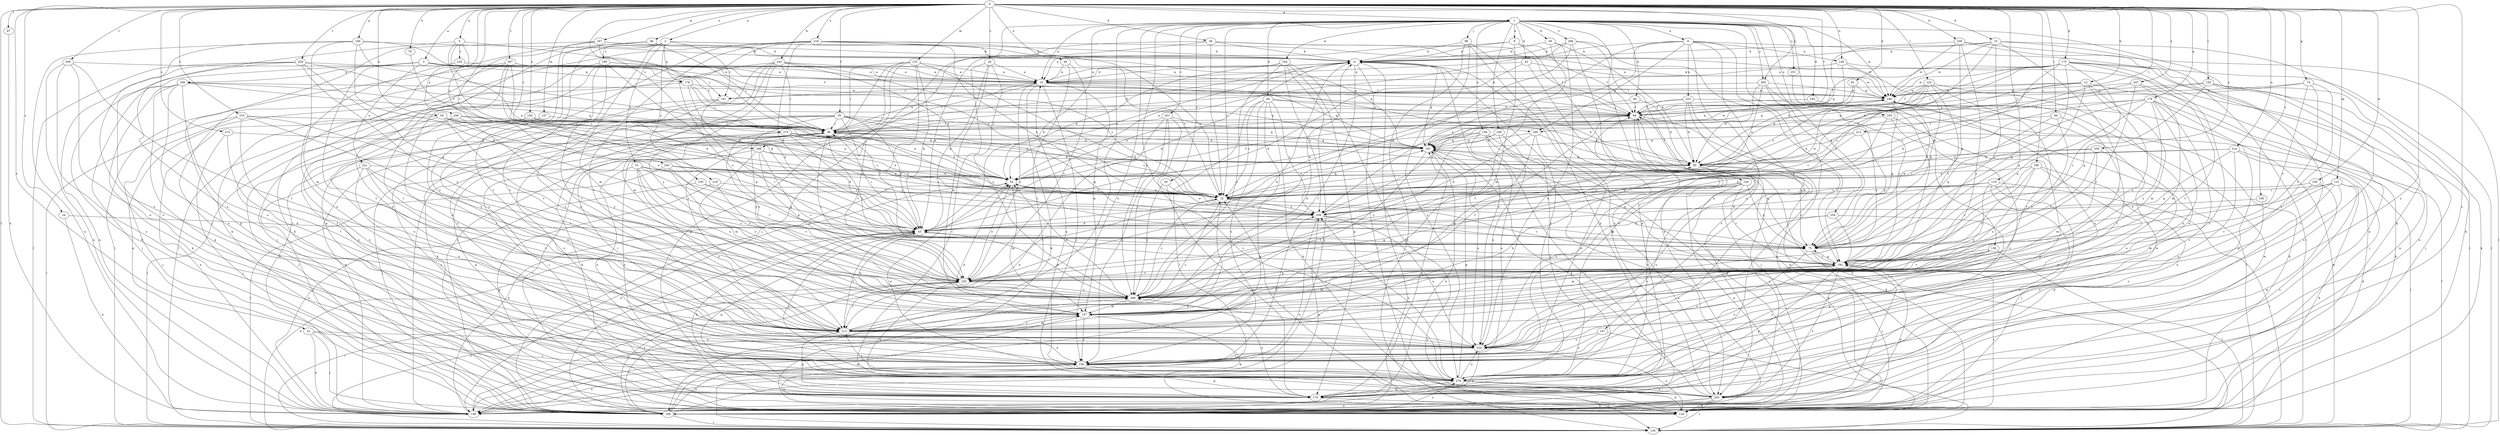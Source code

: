 strict digraph  {
0;
1;
2;
3;
5;
6;
9;
10;
12;
15;
21;
22;
24;
26;
29;
32;
36;
39;
40;
42;
43;
45;
46;
50;
51;
54;
55;
64;
74;
75;
79;
81;
82;
85;
87;
94;
96;
98;
104;
106;
109;
116;
119;
120;
122;
126;
127;
131;
132;
136;
137;
146;
147;
148;
154;
156;
159;
160;
167;
168;
169;
170;
175;
176;
178;
181;
188;
190;
191;
192;
195;
198;
203;
206;
207;
210;
212;
213;
214;
218;
219;
221;
223;
224;
228;
230;
231;
234;
235;
236;
239;
242;
244;
245;
246;
247;
250;
251;
254;
255;
256;
258;
259;
265;
266;
268;
273;
275;
279;
0 -> 1  [label=a];
0 -> 2  [label=a];
0 -> 3  [label=a];
0 -> 5  [label=a];
0 -> 12  [label=b];
0 -> 15  [label=b];
0 -> 22  [label=c];
0 -> 24  [label=c];
0 -> 26  [label=c];
0 -> 36  [label=d];
0 -> 45  [label=e];
0 -> 46  [label=e];
0 -> 50  [label=e];
0 -> 55  [label=f];
0 -> 64  [label=f];
0 -> 74  [label=g];
0 -> 79  [label=h];
0 -> 81  [label=h];
0 -> 87  [label=i];
0 -> 94  [label=i];
0 -> 119  [label=l];
0 -> 120  [label=l];
0 -> 122  [label=l];
0 -> 126  [label=l];
0 -> 127  [label=m];
0 -> 131  [label=m];
0 -> 132  [label=m];
0 -> 146  [label=n];
0 -> 154  [label=o];
0 -> 160  [label=p];
0 -> 167  [label=p];
0 -> 175  [label=q];
0 -> 176  [label=q];
0 -> 188  [label=r];
0 -> 195  [label=s];
0 -> 198  [label=s];
0 -> 203  [label=s];
0 -> 206  [label=t];
0 -> 207  [label=t];
0 -> 210  [label=t];
0 -> 212  [label=t];
0 -> 214  [label=u];
0 -> 218  [label=u];
0 -> 228  [label=v];
0 -> 230  [label=v];
0 -> 236  [label=w];
0 -> 239  [label=w];
0 -> 242  [label=w];
0 -> 247  [label=x];
0 -> 250  [label=x];
0 -> 259  [label=y];
0 -> 265  [label=y];
0 -> 273  [label=z];
0 -> 275  [label=z];
0 -> 279  [label=z];
1 -> 6  [label=a];
1 -> 9  [label=a];
1 -> 10  [label=a];
1 -> 29  [label=c];
1 -> 32  [label=c];
1 -> 39  [label=d];
1 -> 40  [label=d];
1 -> 42  [label=d];
1 -> 43  [label=d];
1 -> 75  [label=g];
1 -> 82  [label=h];
1 -> 98  [label=j];
1 -> 104  [label=j];
1 -> 106  [label=j];
1 -> 109  [label=k];
1 -> 116  [label=k];
1 -> 136  [label=m];
1 -> 156  [label=o];
1 -> 159  [label=o];
1 -> 188  [label=r];
1 -> 231  [label=v];
1 -> 244  [label=w];
1 -> 245  [label=w];
1 -> 246  [label=w];
1 -> 251  [label=x];
1 -> 254  [label=x];
1 -> 255  [label=x];
1 -> 265  [label=y];
1 -> 266  [label=y];
1 -> 268  [label=y];
2 -> 21  [label=b];
2 -> 32  [label=c];
2 -> 51  [label=e];
2 -> 137  [label=m];
2 -> 159  [label=o];
2 -> 178  [label=q];
2 -> 190  [label=r];
2 -> 191  [label=r];
2 -> 213  [label=t];
2 -> 219  [label=u];
3 -> 10  [label=a];
3 -> 64  [label=f];
3 -> 116  [label=k];
3 -> 168  [label=p];
3 -> 178  [label=q];
3 -> 191  [label=r];
3 -> 213  [label=t];
3 -> 221  [label=u];
5 -> 32  [label=c];
5 -> 54  [label=e];
5 -> 96  [label=i];
5 -> 159  [label=o];
5 -> 234  [label=v];
5 -> 256  [label=x];
6 -> 21  [label=b];
6 -> 32  [label=c];
6 -> 126  [label=l];
6 -> 146  [label=n];
6 -> 147  [label=n];
6 -> 169  [label=p];
6 -> 223  [label=u];
6 -> 224  [label=u];
6 -> 258  [label=x];
6 -> 279  [label=z];
9 -> 10  [label=a];
9 -> 21  [label=b];
9 -> 64  [label=f];
9 -> 137  [label=m];
9 -> 148  [label=n];
10 -> 21  [label=b];
10 -> 96  [label=i];
10 -> 116  [label=k];
10 -> 137  [label=m];
10 -> 169  [label=p];
10 -> 181  [label=q];
10 -> 191  [label=r];
10 -> 203  [label=s];
10 -> 235  [label=v];
10 -> 246  [label=w];
12 -> 32  [label=c];
12 -> 75  [label=g];
12 -> 106  [label=j];
12 -> 137  [label=m];
12 -> 169  [label=p];
12 -> 191  [label=r];
12 -> 246  [label=w];
12 -> 268  [label=y];
15 -> 21  [label=b];
15 -> 32  [label=c];
15 -> 116  [label=k];
15 -> 181  [label=q];
15 -> 192  [label=r];
15 -> 203  [label=s];
15 -> 213  [label=t];
15 -> 246  [label=w];
21 -> 10  [label=a];
21 -> 43  [label=d];
21 -> 54  [label=e];
21 -> 106  [label=j];
21 -> 126  [label=l];
21 -> 181  [label=q];
21 -> 213  [label=t];
21 -> 224  [label=u];
21 -> 279  [label=z];
22 -> 106  [label=j];
22 -> 148  [label=n];
22 -> 224  [label=u];
22 -> 279  [label=z];
24 -> 43  [label=d];
24 -> 148  [label=n];
26 -> 10  [label=a];
26 -> 43  [label=d];
26 -> 137  [label=m];
26 -> 203  [label=s];
26 -> 268  [label=y];
29 -> 32  [label=c];
29 -> 170  [label=p];
29 -> 268  [label=y];
32 -> 54  [label=e];
32 -> 148  [label=n];
32 -> 181  [label=q];
32 -> 192  [label=r];
32 -> 235  [label=v];
32 -> 246  [label=w];
32 -> 258  [label=x];
36 -> 21  [label=b];
36 -> 32  [label=c];
36 -> 43  [label=d];
36 -> 64  [label=f];
36 -> 106  [label=j];
36 -> 246  [label=w];
39 -> 21  [label=b];
39 -> 85  [label=h];
39 -> 224  [label=u];
39 -> 268  [label=y];
40 -> 32  [label=c];
40 -> 64  [label=f];
40 -> 85  [label=h];
40 -> 116  [label=k];
40 -> 126  [label=l];
40 -> 148  [label=n];
40 -> 159  [label=o];
40 -> 258  [label=x];
42 -> 10  [label=a];
42 -> 43  [label=d];
42 -> 246  [label=w];
42 -> 279  [label=z];
43 -> 75  [label=g];
43 -> 96  [label=i];
43 -> 170  [label=p];
43 -> 213  [label=t];
43 -> 279  [label=z];
45 -> 10  [label=a];
45 -> 213  [label=t];
45 -> 235  [label=v];
46 -> 21  [label=b];
46 -> 96  [label=i];
46 -> 116  [label=k];
46 -> 213  [label=t];
50 -> 32  [label=c];
50 -> 54  [label=e];
50 -> 96  [label=i];
50 -> 148  [label=n];
50 -> 159  [label=o];
50 -> 258  [label=x];
50 -> 268  [label=y];
51 -> 54  [label=e];
51 -> 75  [label=g];
51 -> 159  [label=o];
51 -> 192  [label=r];
51 -> 224  [label=u];
51 -> 235  [label=v];
51 -> 268  [label=y];
54 -> 32  [label=c];
54 -> 64  [label=f];
54 -> 137  [label=m];
54 -> 148  [label=n];
55 -> 43  [label=d];
55 -> 75  [label=g];
55 -> 85  [label=h];
55 -> 96  [label=i];
55 -> 116  [label=k];
55 -> 148  [label=n];
55 -> 181  [label=q];
55 -> 235  [label=v];
55 -> 268  [label=y];
55 -> 279  [label=z];
64 -> 96  [label=i];
64 -> 106  [label=j];
64 -> 116  [label=k];
64 -> 192  [label=r];
74 -> 181  [label=q];
74 -> 192  [label=r];
74 -> 213  [label=t];
74 -> 235  [label=v];
74 -> 246  [label=w];
75 -> 96  [label=i];
75 -> 106  [label=j];
75 -> 159  [label=o];
75 -> 181  [label=q];
75 -> 192  [label=r];
75 -> 246  [label=w];
79 -> 32  [label=c];
81 -> 32  [label=c];
81 -> 181  [label=q];
81 -> 246  [label=w];
82 -> 64  [label=f];
82 -> 85  [label=h];
82 -> 258  [label=x];
85 -> 54  [label=e];
85 -> 64  [label=f];
85 -> 116  [label=k];
85 -> 159  [label=o];
85 -> 203  [label=s];
85 -> 224  [label=u];
87 -> 148  [label=n];
94 -> 75  [label=g];
94 -> 96  [label=i];
94 -> 213  [label=t];
94 -> 268  [label=y];
96 -> 10  [label=a];
96 -> 21  [label=b];
96 -> 32  [label=c];
96 -> 54  [label=e];
96 -> 106  [label=j];
96 -> 170  [label=p];
96 -> 181  [label=q];
96 -> 246  [label=w];
98 -> 21  [label=b];
98 -> 126  [label=l];
98 -> 170  [label=p];
98 -> 203  [label=s];
98 -> 279  [label=z];
104 -> 32  [label=c];
104 -> 75  [label=g];
104 -> 116  [label=k];
104 -> 148  [label=n];
104 -> 159  [label=o];
104 -> 192  [label=r];
104 -> 279  [label=z];
106 -> 43  [label=d];
106 -> 126  [label=l];
106 -> 137  [label=m];
106 -> 159  [label=o];
106 -> 213  [label=t];
106 -> 235  [label=v];
106 -> 246  [label=w];
106 -> 258  [label=x];
106 -> 279  [label=z];
109 -> 181  [label=q];
109 -> 224  [label=u];
109 -> 268  [label=y];
109 -> 279  [label=z];
116 -> 32  [label=c];
116 -> 96  [label=i];
116 -> 159  [label=o];
116 -> 192  [label=r];
116 -> 224  [label=u];
119 -> 32  [label=c];
119 -> 43  [label=d];
119 -> 106  [label=j];
119 -> 126  [label=l];
119 -> 203  [label=s];
119 -> 258  [label=x];
119 -> 268  [label=y];
120 -> 75  [label=g];
120 -> 85  [label=h];
120 -> 106  [label=j];
120 -> 116  [label=k];
120 -> 203  [label=s];
120 -> 246  [label=w];
122 -> 64  [label=f];
122 -> 85  [label=h];
122 -> 159  [label=o];
122 -> 181  [label=q];
122 -> 192  [label=r];
122 -> 213  [label=t];
122 -> 246  [label=w];
122 -> 258  [label=x];
126 -> 43  [label=d];
126 -> 64  [label=f];
126 -> 235  [label=v];
126 -> 246  [label=w];
127 -> 96  [label=i];
127 -> 106  [label=j];
127 -> 213  [label=t];
131 -> 32  [label=c];
131 -> 116  [label=k];
131 -> 137  [label=m];
131 -> 170  [label=p];
131 -> 192  [label=r];
131 -> 203  [label=s];
131 -> 224  [label=u];
132 -> 10  [label=a];
132 -> 43  [label=d];
132 -> 75  [label=g];
132 -> 96  [label=i];
132 -> 106  [label=j];
132 -> 170  [label=p];
132 -> 213  [label=t];
132 -> 235  [label=v];
136 -> 126  [label=l];
136 -> 137  [label=m];
136 -> 192  [label=r];
136 -> 224  [label=u];
136 -> 235  [label=v];
136 -> 279  [label=z];
137 -> 43  [label=d];
137 -> 64  [label=f];
137 -> 116  [label=k];
137 -> 159  [label=o];
137 -> 213  [label=t];
146 -> 10  [label=a];
146 -> 75  [label=g];
146 -> 85  [label=h];
146 -> 126  [label=l];
147 -> 126  [label=l];
147 -> 159  [label=o];
147 -> 224  [label=u];
148 -> 54  [label=e];
148 -> 96  [label=i];
148 -> 159  [label=o];
148 -> 192  [label=r];
148 -> 268  [label=y];
154 -> 54  [label=e];
154 -> 75  [label=g];
154 -> 96  [label=i];
154 -> 126  [label=l];
156 -> 54  [label=e];
156 -> 106  [label=j];
156 -> 116  [label=k];
156 -> 159  [label=o];
156 -> 181  [label=q];
156 -> 203  [label=s];
156 -> 235  [label=v];
159 -> 96  [label=i];
159 -> 170  [label=p];
159 -> 258  [label=x];
159 -> 279  [label=z];
160 -> 21  [label=b];
160 -> 43  [label=d];
160 -> 64  [label=f];
160 -> 96  [label=i];
160 -> 137  [label=m];
160 -> 148  [label=n];
160 -> 159  [label=o];
167 -> 21  [label=b];
167 -> 32  [label=c];
167 -> 170  [label=p];
167 -> 181  [label=q];
167 -> 203  [label=s];
167 -> 213  [label=t];
168 -> 64  [label=f];
168 -> 106  [label=j];
168 -> 116  [label=k];
168 -> 159  [label=o];
168 -> 170  [label=p];
168 -> 181  [label=q];
168 -> 224  [label=u];
168 -> 246  [label=w];
169 -> 43  [label=d];
169 -> 75  [label=g];
169 -> 137  [label=m];
169 -> 159  [label=o];
169 -> 181  [label=q];
170 -> 43  [label=d];
170 -> 96  [label=i];
170 -> 116  [label=k];
170 -> 181  [label=q];
170 -> 246  [label=w];
170 -> 268  [label=y];
175 -> 10  [label=a];
175 -> 43  [label=d];
175 -> 64  [label=f];
175 -> 75  [label=g];
175 -> 85  [label=h];
175 -> 96  [label=i];
175 -> 126  [label=l];
175 -> 148  [label=n];
175 -> 192  [label=r];
175 -> 213  [label=t];
175 -> 246  [label=w];
175 -> 279  [label=z];
176 -> 32  [label=c];
176 -> 64  [label=f];
176 -> 75  [label=g];
176 -> 116  [label=k];
176 -> 170  [label=p];
176 -> 224  [label=u];
176 -> 258  [label=x];
176 -> 268  [label=y];
176 -> 279  [label=z];
178 -> 43  [label=d];
178 -> 96  [label=i];
178 -> 148  [label=n];
178 -> 181  [label=q];
178 -> 246  [label=w];
181 -> 85  [label=h];
181 -> 148  [label=n];
181 -> 213  [label=t];
181 -> 224  [label=u];
188 -> 54  [label=e];
188 -> 85  [label=h];
188 -> 137  [label=m];
188 -> 235  [label=v];
188 -> 268  [label=y];
188 -> 279  [label=z];
190 -> 10  [label=a];
190 -> 43  [label=d];
190 -> 64  [label=f];
190 -> 126  [label=l];
190 -> 159  [label=o];
190 -> 213  [label=t];
190 -> 224  [label=u];
191 -> 116  [label=k];
191 -> 148  [label=n];
191 -> 192  [label=r];
192 -> 75  [label=g];
192 -> 96  [label=i];
192 -> 137  [label=m];
192 -> 148  [label=n];
192 -> 159  [label=o];
192 -> 170  [label=p];
192 -> 181  [label=q];
192 -> 203  [label=s];
192 -> 235  [label=v];
195 -> 258  [label=x];
195 -> 279  [label=z];
198 -> 54  [label=e];
198 -> 159  [label=o];
198 -> 192  [label=r];
198 -> 203  [label=s];
198 -> 235  [label=v];
198 -> 268  [label=y];
203 -> 21  [label=b];
203 -> 106  [label=j];
203 -> 116  [label=k];
203 -> 126  [label=l];
203 -> 148  [label=n];
203 -> 181  [label=q];
206 -> 10  [label=a];
206 -> 148  [label=n];
206 -> 159  [label=o];
206 -> 203  [label=s];
206 -> 213  [label=t];
207 -> 10  [label=a];
207 -> 43  [label=d];
207 -> 64  [label=f];
207 -> 126  [label=l];
207 -> 213  [label=t];
207 -> 258  [label=x];
207 -> 279  [label=z];
210 -> 96  [label=i];
210 -> 106  [label=j];
210 -> 126  [label=l];
210 -> 213  [label=t];
210 -> 235  [label=v];
210 -> 268  [label=y];
212 -> 32  [label=c];
212 -> 75  [label=g];
212 -> 85  [label=h];
212 -> 126  [label=l];
212 -> 181  [label=q];
213 -> 21  [label=b];
213 -> 32  [label=c];
213 -> 85  [label=h];
213 -> 137  [label=m];
213 -> 159  [label=o];
213 -> 170  [label=p];
213 -> 224  [label=u];
214 -> 75  [label=g];
214 -> 85  [label=h];
214 -> 116  [label=k];
214 -> 126  [label=l];
214 -> 159  [label=o];
214 -> 258  [label=x];
218 -> 21  [label=b];
218 -> 32  [label=c];
218 -> 43  [label=d];
218 -> 116  [label=k];
218 -> 170  [label=p];
218 -> 213  [label=t];
218 -> 235  [label=v];
218 -> 246  [label=w];
218 -> 258  [label=x];
219 -> 32  [label=c];
219 -> 170  [label=p];
219 -> 235  [label=v];
221 -> 54  [label=e];
221 -> 106  [label=j];
221 -> 137  [label=m];
221 -> 213  [label=t];
221 -> 224  [label=u];
221 -> 235  [label=v];
223 -> 54  [label=e];
223 -> 64  [label=f];
223 -> 85  [label=h];
223 -> 106  [label=j];
223 -> 126  [label=l];
223 -> 235  [label=v];
224 -> 54  [label=e];
224 -> 148  [label=n];
224 -> 159  [label=o];
224 -> 192  [label=r];
228 -> 10  [label=a];
228 -> 75  [label=g];
228 -> 96  [label=i];
228 -> 126  [label=l];
228 -> 148  [label=n];
228 -> 159  [label=o];
228 -> 268  [label=y];
230 -> 32  [label=c];
230 -> 75  [label=g];
230 -> 148  [label=n];
231 -> 85  [label=h];
231 -> 96  [label=i];
231 -> 148  [label=n];
231 -> 159  [label=o];
231 -> 268  [label=y];
231 -> 279  [label=z];
234 -> 10  [label=a];
234 -> 224  [label=u];
235 -> 54  [label=e];
235 -> 64  [label=f];
235 -> 96  [label=i];
235 -> 126  [label=l];
235 -> 203  [label=s];
235 -> 213  [label=t];
235 -> 268  [label=y];
236 -> 32  [label=c];
236 -> 170  [label=p];
236 -> 235  [label=v];
239 -> 21  [label=b];
239 -> 75  [label=g];
239 -> 126  [label=l];
239 -> 148  [label=n];
239 -> 246  [label=w];
239 -> 268  [label=y];
242 -> 10  [label=a];
242 -> 32  [label=c];
242 -> 54  [label=e];
242 -> 96  [label=i];
242 -> 106  [label=j];
242 -> 137  [label=m];
242 -> 224  [label=u];
242 -> 268  [label=y];
242 -> 279  [label=z];
244 -> 10  [label=a];
244 -> 54  [label=e];
244 -> 116  [label=k];
244 -> 148  [label=n];
244 -> 170  [label=p];
244 -> 258  [label=x];
244 -> 268  [label=y];
245 -> 64  [label=f];
245 -> 116  [label=k];
246 -> 64  [label=f];
246 -> 75  [label=g];
246 -> 224  [label=u];
247 -> 32  [label=c];
247 -> 137  [label=m];
247 -> 148  [label=n];
247 -> 235  [label=v];
247 -> 246  [label=w];
250 -> 32  [label=c];
250 -> 54  [label=e];
250 -> 126  [label=l];
250 -> 235  [label=v];
250 -> 258  [label=x];
250 -> 268  [label=y];
251 -> 192  [label=r];
254 -> 43  [label=d];
254 -> 159  [label=o];
254 -> 170  [label=p];
254 -> 192  [label=r];
255 -> 43  [label=d];
255 -> 96  [label=i];
255 -> 170  [label=p];
255 -> 279  [label=z];
256 -> 85  [label=h];
256 -> 96  [label=i];
256 -> 159  [label=o];
256 -> 224  [label=u];
256 -> 268  [label=y];
258 -> 43  [label=d];
258 -> 54  [label=e];
258 -> 75  [label=g];
258 -> 148  [label=n];
258 -> 224  [label=u];
259 -> 32  [label=c];
259 -> 85  [label=h];
259 -> 137  [label=m];
259 -> 192  [label=r];
259 -> 224  [label=u];
265 -> 54  [label=e];
265 -> 85  [label=h];
265 -> 96  [label=i];
265 -> 192  [label=r];
265 -> 246  [label=w];
265 -> 268  [label=y];
266 -> 21  [label=b];
266 -> 43  [label=d];
266 -> 54  [label=e];
266 -> 170  [label=p];
266 -> 192  [label=r];
266 -> 203  [label=s];
268 -> 21  [label=b];
268 -> 32  [label=c];
268 -> 43  [label=d];
268 -> 54  [label=e];
268 -> 75  [label=g];
268 -> 137  [label=m];
268 -> 192  [label=r];
273 -> 106  [label=j];
273 -> 181  [label=q];
273 -> 213  [label=t];
275 -> 32  [label=c];
275 -> 43  [label=d];
275 -> 85  [label=h];
275 -> 181  [label=q];
275 -> 203  [label=s];
275 -> 235  [label=v];
275 -> 258  [label=x];
279 -> 10  [label=a];
279 -> 54  [label=e];
279 -> 116  [label=k];
279 -> 170  [label=p];
279 -> 181  [label=q];
279 -> 203  [label=s];
279 -> 213  [label=t];
279 -> 224  [label=u];
279 -> 258  [label=x];
}
